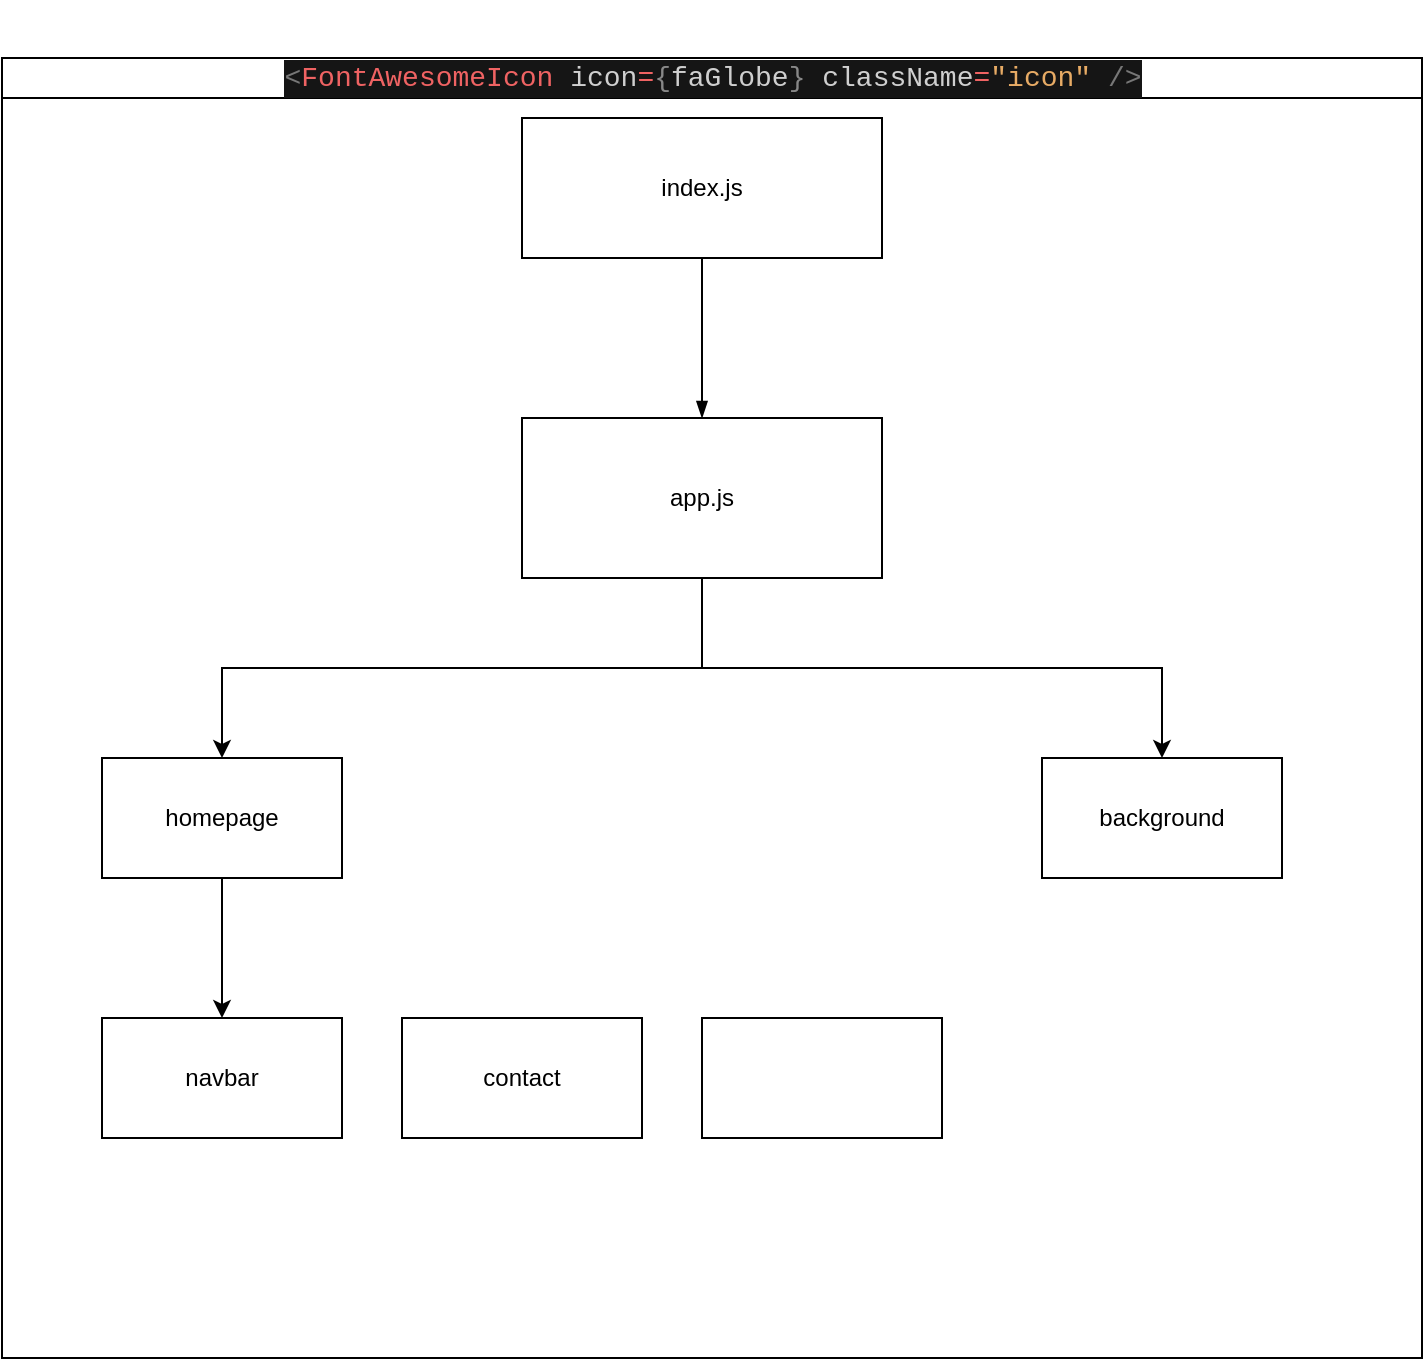 <mxfile version="13.9.2" type="device"><diagram id="prtHgNgQTEPvFCAcTncT" name="Page-1"><mxGraphModel dx="1182" dy="764" grid="1" gridSize="10" guides="1" tooltips="1" connect="1" arrows="1" fold="1" page="1" pageScale="1" pageWidth="827" pageHeight="1169" math="0" shadow="0"><root><mxCell id="0"/><mxCell id="1" parent="0"/><object label="&#10;&#10;&lt;div style=&quot;color: rgb(207, 207, 207); background-color: rgb(21, 21, 21); font-family: consolas, &amp;quot;courier new&amp;quot;, monospace; font-weight: normal; font-size: 14px; line-height: 19px;&quot;&gt;&lt;div&gt;&lt;span style=&quot;color: #777777&quot;&gt;&amp;lt;&lt;/span&gt;&lt;span style=&quot;color: #ef6363&quot;&gt;FontAwesomeIcon&lt;/span&gt;&lt;span style=&quot;color: #cfcfcf&quot;&gt;&amp;nbsp;icon&lt;/span&gt;&lt;span style=&quot;color: #ef6363&quot;&gt;=&lt;/span&gt;&lt;span style=&quot;color: #888888&quot;&gt;{&lt;/span&gt;&lt;span style=&quot;color: #cfcfcf&quot;&gt;faGlobe&lt;/span&gt;&lt;span style=&quot;color: #888888&quot;&gt;}&lt;/span&gt;&lt;span style=&quot;color: #cfcfcf&quot;&gt;&amp;nbsp;className&lt;/span&gt;&lt;span style=&quot;color: #ef6363&quot;&gt;=&lt;/span&gt;&lt;span style=&quot;color: #e7ab65&quot;&gt;&quot;icon&quot;&lt;/span&gt;&lt;span style=&quot;color: #cfcfcf&quot;&gt;&amp;nbsp;&lt;/span&gt;&lt;span style=&quot;color: #777777&quot;&gt;/&amp;gt;&lt;/span&gt;&lt;/div&gt;&lt;/div&gt;&#10;&#10;" index.js="index.js" id="dNxyNK7c78bLwvsdeMH5-11"><mxCell style="swimlane;html=1;startSize=20;horizontal=1;containerType=tree;glass=0;" parent="1" vertex="1"><mxGeometry x="130" y="80" width="710" height="650" as="geometry"/></mxCell></object><UserObject label="%name%&lt;br&gt;&lt;i style=&quot;color: gray&quot;&gt;%position%&lt;/i&gt;&lt;br&gt;&lt;a href=&quot;mailto:%email%&quot;&gt;Email&lt;/a&gt;" name="index.js" id="dNxyNK7c78bLwvsdeMH5-12"><mxCell style="label;image=https://cdn3.iconfinder.com/data/icons/user-avatars-1/512/users-3-128.png;whiteSpace=wrap;html=1;rounded=0;glass=0;treeMoving=1;treeFolding=1;" parent="dNxyNK7c78bLwvsdeMH5-11" vertex="1"><mxGeometry x="260" y="30" width="180" height="70" as="geometry"/></mxCell></UserObject><mxCell id="dNxyNK7c78bLwvsdeMH5-15" value="" style="endArrow=blockThin;endFill=1;fontSize=11;edgeStyle=elbowEdgeStyle;elbow=vertical;rounded=0;" parent="dNxyNK7c78bLwvsdeMH5-11" source="dNxyNK7c78bLwvsdeMH5-12" target="dNxyNK7c78bLwvsdeMH5-16" edge="1"><mxGeometry relative="1" as="geometry"/></mxCell><UserObject label="%name%&lt;br&gt;&lt;i style=&quot;color: gray&quot;&gt;%position%&lt;/i&gt;&lt;br&gt;&lt;a href=&quot;mailto:%email%&quot;&gt;Email&lt;/a&gt;" name="Evan Valet" position="HR Director" location="Office 4" email="me@example.com" placeholders="1" link="https://www.draw.io" id="dNxyNK7c78bLwvsdeMH5-16"><mxCell style="label;image=https://cdn3.iconfinder.com/data/icons/user-avatars-1/512/users-9-2-128.png;whiteSpace=wrap;html=1;rounded=0;glass=0;treeFolding=1;treeMoving=1;" parent="dNxyNK7c78bLwvsdeMH5-11" vertex="1"><mxGeometry x="260" y="180" width="180" height="80" as="geometry"/></mxCell></UserObject><object label="index.js" placeholders="1" name="index.js" id="EY9e--enGUyjOp21ayiH-1"><mxCell style="rounded=0;whiteSpace=wrap;html=1;" vertex="1" parent="dNxyNK7c78bLwvsdeMH5-11"><mxGeometry x="260" y="30" width="180" height="70" as="geometry"/></mxCell></object><mxCell id="EY9e--enGUyjOp21ayiH-7" style="edgeStyle=orthogonalEdgeStyle;rounded=0;orthogonalLoop=1;jettySize=auto;html=1;exitX=0.5;exitY=1;exitDx=0;exitDy=0;entryX=0.5;entryY=0;entryDx=0;entryDy=0;" edge="1" parent="dNxyNK7c78bLwvsdeMH5-11" source="EY9e--enGUyjOp21ayiH-2" target="EY9e--enGUyjOp21ayiH-6"><mxGeometry relative="1" as="geometry"/></mxCell><mxCell id="EY9e--enGUyjOp21ayiH-9" style="edgeStyle=orthogonalEdgeStyle;rounded=0;orthogonalLoop=1;jettySize=auto;html=1;exitX=0.5;exitY=1;exitDx=0;exitDy=0;entryX=0.5;entryY=0;entryDx=0;entryDy=0;" edge="1" parent="dNxyNK7c78bLwvsdeMH5-11" source="EY9e--enGUyjOp21ayiH-2" target="EY9e--enGUyjOp21ayiH-8"><mxGeometry relative="1" as="geometry"/></mxCell><mxCell id="EY9e--enGUyjOp21ayiH-2" value="app.js" style="rounded=0;whiteSpace=wrap;html=1;" vertex="1" parent="dNxyNK7c78bLwvsdeMH5-11"><mxGeometry x="260" y="180" width="180" height="80" as="geometry"/></mxCell><mxCell id="EY9e--enGUyjOp21ayiH-11" style="edgeStyle=orthogonalEdgeStyle;rounded=0;orthogonalLoop=1;jettySize=auto;html=1;exitX=0.5;exitY=1;exitDx=0;exitDy=0;entryX=0.5;entryY=0;entryDx=0;entryDy=0;" edge="1" parent="dNxyNK7c78bLwvsdeMH5-11" source="EY9e--enGUyjOp21ayiH-6" target="EY9e--enGUyjOp21ayiH-10"><mxGeometry relative="1" as="geometry"/></mxCell><mxCell id="EY9e--enGUyjOp21ayiH-6" value="homepage" style="rounded=0;whiteSpace=wrap;html=1;" vertex="1" parent="dNxyNK7c78bLwvsdeMH5-11"><mxGeometry x="50" y="350" width="120" height="60" as="geometry"/></mxCell><mxCell id="EY9e--enGUyjOp21ayiH-8" value="background" style="rounded=0;whiteSpace=wrap;html=1;" vertex="1" parent="dNxyNK7c78bLwvsdeMH5-11"><mxGeometry x="520" y="350" width="120" height="60" as="geometry"/></mxCell><mxCell id="EY9e--enGUyjOp21ayiH-10" value="navbar" style="rounded=0;whiteSpace=wrap;html=1;" vertex="1" parent="dNxyNK7c78bLwvsdeMH5-11"><mxGeometry x="50" y="480" width="120" height="60" as="geometry"/></mxCell><mxCell id="EY9e--enGUyjOp21ayiH-12" value="contact" style="rounded=0;whiteSpace=wrap;html=1;" vertex="1" parent="dNxyNK7c78bLwvsdeMH5-11"><mxGeometry x="200" y="480" width="120" height="60" as="geometry"/></mxCell><mxCell id="EY9e--enGUyjOp21ayiH-13" value="" style="rounded=0;whiteSpace=wrap;html=1;" vertex="1" parent="dNxyNK7c78bLwvsdeMH5-11"><mxGeometry x="350" y="480" width="120" height="60" as="geometry"/></mxCell></root></mxGraphModel></diagram></mxfile>